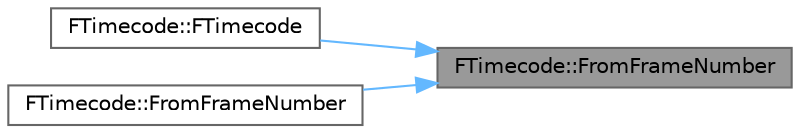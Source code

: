 digraph "FTimecode::FromFrameNumber"
{
 // INTERACTIVE_SVG=YES
 // LATEX_PDF_SIZE
  bgcolor="transparent";
  edge [fontname=Helvetica,fontsize=10,labelfontname=Helvetica,labelfontsize=10];
  node [fontname=Helvetica,fontsize=10,shape=box,height=0.2,width=0.4];
  rankdir="RL";
  Node1 [id="Node000001",label="FTimecode::FromFrameNumber",height=0.2,width=0.4,color="gray40", fillcolor="grey60", style="filled", fontcolor="black",tooltip="Create a FTimecode from a specific frame number at the given frame rate."];
  Node1 -> Node2 [id="edge1_Node000001_Node000002",dir="back",color="steelblue1",style="solid",tooltip=" "];
  Node2 [id="Node000002",label="FTimecode::FTimecode",height=0.2,width=0.4,color="grey40", fillcolor="white", style="filled",URL="$da/d69/structFTimecode.html#ac4ddf92ea080b5e7aed4797baf9072d4",tooltip="User construction from a time in seconds."];
  Node1 -> Node3 [id="edge2_Node000001_Node000003",dir="back",color="steelblue1",style="solid",tooltip=" "];
  Node3 [id="Node000003",label="FTimecode::FromFrameNumber",height=0.2,width=0.4,color="grey40", fillcolor="white", style="filled",URL="$da/d69/structFTimecode.html#a25214cb7d8d27a1cd2cec9df33074e45",tooltip="Create a FTimecode from a specific frame number at the given frame rate."];
}
